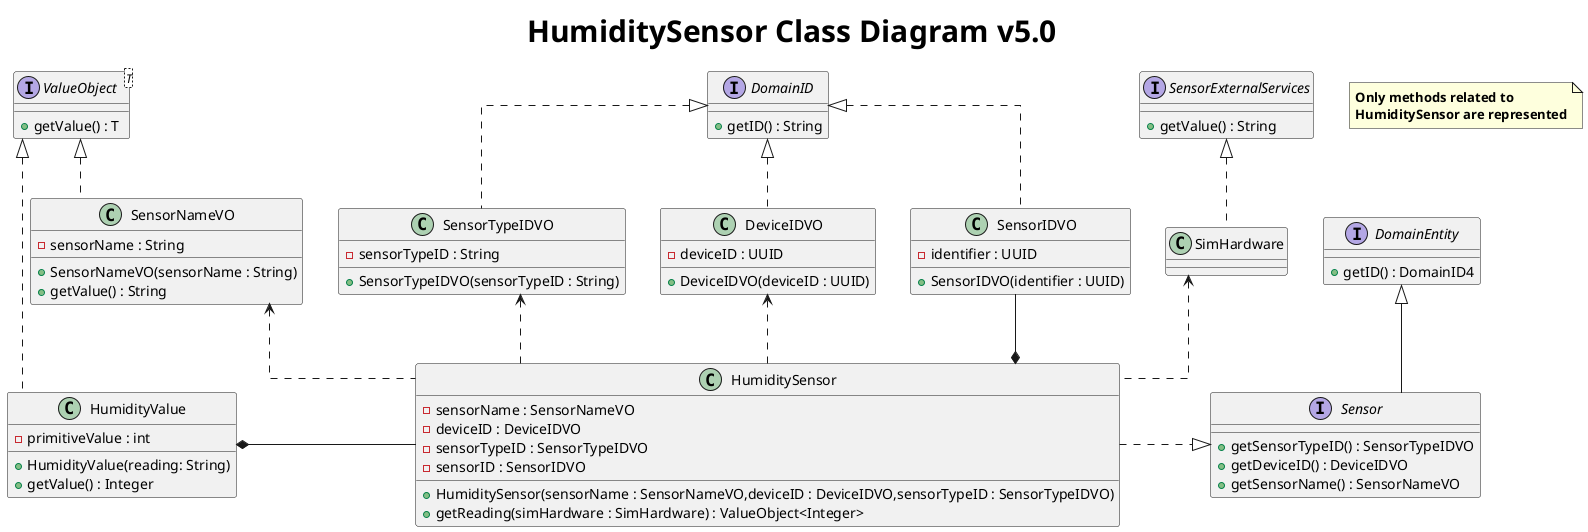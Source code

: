 @startuml
title <size: 30> HumiditySensor Class Diagram v5.0

note "<b>Only methods related to \n<b>HumiditySensor are represented" as 1

skinparam linetype ortho

interface Sensor {

}

interface SensorExternalServices{
     + getValue() : String
}

interface DomainID{
    + getID() : String
}

interface DomainEntity{
    +getID() : DomainID4
}

interface ValueObject<T> {
    + getValue() : T
}


class HumiditySensor{
    - sensorName : SensorNameVO
    - deviceID : DeviceIDVO
    - sensorTypeID : SensorTypeIDVO
    - sensorID : SensorIDVO

    + HumiditySensor(sensorName : SensorNameVO,deviceID : DeviceIDVO,sensorTypeID : SensorTypeIDVO)
    + getReading(simHardware : SimHardware) : ValueObject<Integer>
}

class HumidityValue{
    - primitiveValue : int

    + HumidityValue(reading: String)
    + getValue() : Integer
}

class SimHardware{
}

class SensorNameVO{
    - sensorName : String
    + SensorNameVO(sensorName : String)
    + getValue() : String
}

class SensorIDVO{
    - identifier : UUID
    + SensorIDVO(identifier : UUID)
}


class SensorTypeIDVO{
    - sensorTypeID : String
    + SensorTypeIDVO(sensorTypeID : String)
}

class DeviceIDVO{
    - deviceID : UUID
    + DeviceIDVO(deviceID : UUID)
}

interface Sensor {
    + getSensorTypeID() : SensorTypeIDVO
    + getDeviceID() : DeviceIDVO
    + getSensorName() : SensorNameVO
}


Sensor <|..left HumiditySensor
SimHardware <.. HumiditySensor

SensorNameVO <.. HumiditySensor
SensorExternalServices <|..down SimHardware
SensorIDVO --* HumiditySensor
HumidityValue *--right HumiditySensor
SensorTypeIDVO <.. HumiditySensor
DeviceIDVO <.. HumiditySensor

ValueObject <|.. SensorNameVO
DomainID  <|.. SensorIDVO
DomainID  <|.. SensorTypeIDVO
DomainID  <|.. DeviceIDVO

ValueObject <|.. HumidityValue
Sensor -up-|> DomainEntity

@enduml